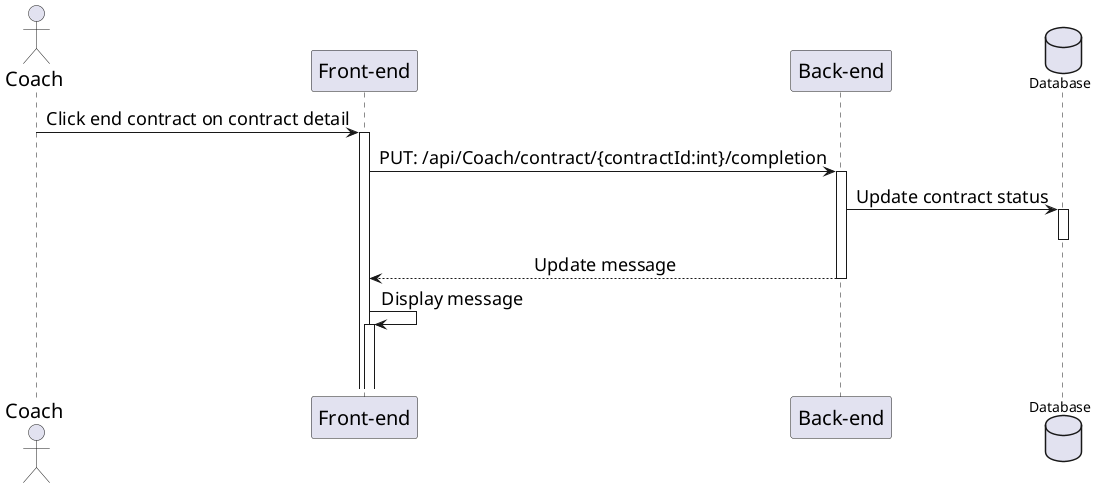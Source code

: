 @startuml EndContract
skinparam sequenceMessageAlign center
skinparam sequenceGroupFontSize 20
skinparam sequenceGroupHeaderFontSize 20
skinparam sequence {
    ParticipantFontSize 20
    ActorFontSize 20
    DatabaseFontSize 20
    ArrowFontSize 18
} 
actor "Coach" as user

participant "Front-end" as fe
participant "Back-end" as be
database Database as db

user -> fe++: Click end contract on contract detail
fe -> be++: PUT: /api/Coach/contract/{contractId:int}/completion
be -> db++: Update contract status
deactivate db
be --> fe: Update message
deactivate be
fe -> fe++: Display message
|||
|||
@enduml